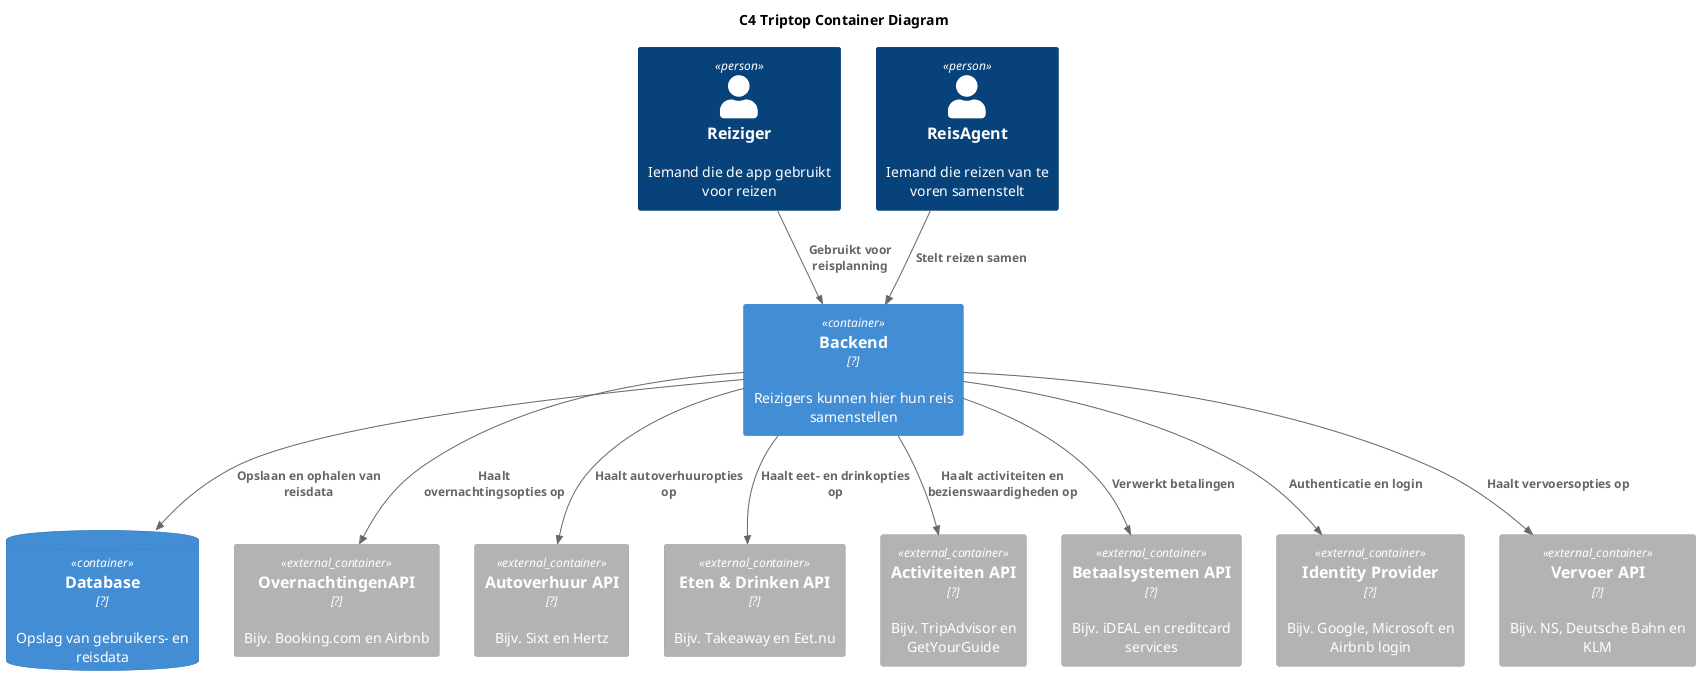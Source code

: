@startuml
!include <C4/C4_Container>

title C4 Triptop Container Diagram

Person(Reiziger, "Reiziger", "Iemand die de app gebruikt voor reizen")
Person(ReisAgent, "ReisAgent", "Iemand die reizen van te voren samenstelt")

Container(App, "Backend", "?", "Reizigers kunnen hier hun reis samenstellen")
ContainerDb(Database, "Database", "?", "Opslag van gebruikers- en reisdata")

Container_Ext(OvernachtingenAPI, "OvernachtingenAPI", "?", "Bijv. Booking.com en Airbnb")
Container_Ext(VerhuurAPI, "Autoverhuur API", "?", "Bijv. Sixt en Hertz")
Container_Ext(EtenEnDrinkenAPI, "Eten & Drinken API", "?", "Bijv. Takeaway en Eet.nu")
Container_Ext(ActiviteitenAPI, "Activiteiten API", "?", "Bijv. TripAdvisor en GetYourGuide")
Container_Ext(BetaalSystemenAPI, "Betaalsystemen API", "?", "Bijv. iDEAL en creditcard services")
Container_Ext(InloggenAPI, "Identity Provider", "?", "Bijv. Google, Microsoft en Airbnb login")
Container_Ext(VervoerAPI, "Vervoer API", "?", "Bijv. NS, Deutsche Bahn en KLM")

Rel(Reiziger, App, "Gebruikt voor reisplanning")
Rel(ReisAgent, App, "Stelt reizen samen")
Rel(App, Database, "Opslaan en ophalen van reisdata")
Rel(App, OvernachtingenAPI, "Haalt overnachtingsopties op")
Rel(App, VerhuurAPI, "Haalt autoverhuuropties op")
Rel(App, EtenEnDrinkenAPI, "Haalt eet- en drinkopties op")
Rel(App, ActiviteitenAPI, "Haalt activiteiten en bezienswaardigheden op")
Rel(App, BetaalSystemenAPI, "Verwerkt betalingen")
Rel(App, InloggenAPI, "Authenticatie en login")
Rel(App, VervoerAPI, "Haalt vervoersopties op")

@enduml